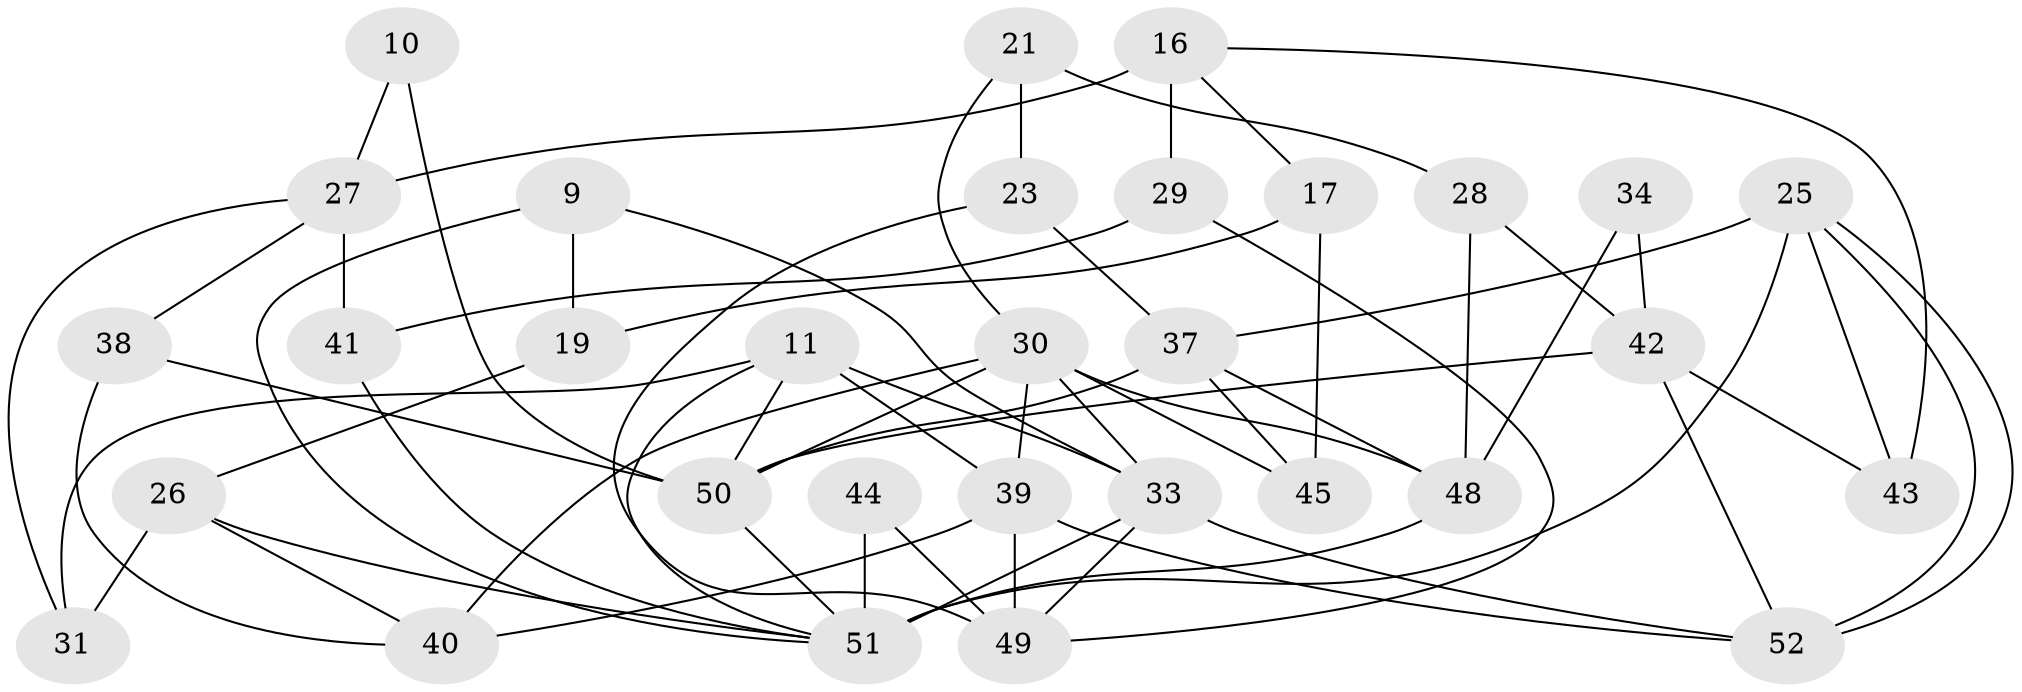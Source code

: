 // original degree distribution, {4: 0.34615384615384615, 6: 0.07692307692307693, 3: 0.34615384615384615, 5: 0.15384615384615385, 2: 0.038461538461538464, 7: 0.038461538461538464}
// Generated by graph-tools (version 1.1) at 2025/55/03/04/25 21:55:26]
// undirected, 31 vertices, 64 edges
graph export_dot {
graph [start="1"]
  node [color=gray90,style=filled];
  9;
  10;
  11;
  16 [super="+4"];
  17;
  19;
  21;
  23 [super="+12"];
  25 [super="+15"];
  26 [super="+13"];
  27 [super="+6"];
  28 [super="+18"];
  29;
  30 [super="+5+20"];
  31;
  33 [super="+8"];
  34;
  37 [super="+35"];
  38;
  39 [super="+7"];
  40 [super="+36"];
  41;
  42;
  43;
  44;
  45;
  48 [super="+46"];
  49 [super="+14"];
  50 [super="+22+24"];
  51 [super="+2+47+32"];
  52;
  9 -- 33;
  9 -- 19;
  9 -- 51;
  10 -- 27 [weight=2];
  10 -- 50 [weight=2];
  11 -- 31;
  11 -- 33;
  11 -- 39;
  11 -- 50;
  11 -- 51;
  16 -- 29 [weight=2];
  16 -- 27;
  16 -- 43;
  16 -- 17;
  17 -- 19;
  17 -- 45;
  19 -- 26;
  21 -- 28 [weight=2];
  21 -- 23;
  21 -- 30;
  23 -- 37 [weight=2];
  23 -- 49;
  25 -- 52;
  25 -- 52;
  25 -- 43;
  25 -- 51 [weight=2];
  25 -- 37;
  26 -- 31 [weight=2];
  26 -- 40;
  26 -- 51;
  27 -- 31;
  27 -- 38 [weight=2];
  27 -- 41;
  28 -- 42 [weight=2];
  28 -- 48 [weight=2];
  29 -- 41;
  29 -- 49;
  30 -- 40;
  30 -- 50 [weight=3];
  30 -- 48;
  30 -- 39;
  30 -- 45;
  30 -- 33;
  33 -- 52;
  33 -- 49;
  33 -- 51;
  34 -- 42;
  34 -- 48;
  37 -- 45;
  37 -- 48 [weight=2];
  37 -- 50 [weight=3];
  38 -- 40;
  38 -- 50;
  39 -- 40 [weight=2];
  39 -- 52;
  39 -- 49;
  41 -- 51;
  42 -- 43;
  42 -- 52;
  42 -- 50;
  44 -- 49;
  44 -- 51;
  48 -- 51 [weight=3];
  50 -- 51 [weight=2];
}
